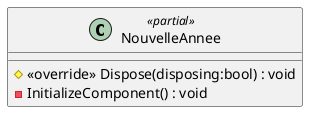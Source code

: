 @startuml
class NouvelleAnnee <<partial>> {
    # <<override>> Dispose(disposing:bool) : void
    - InitializeComponent() : void
}
@enduml
